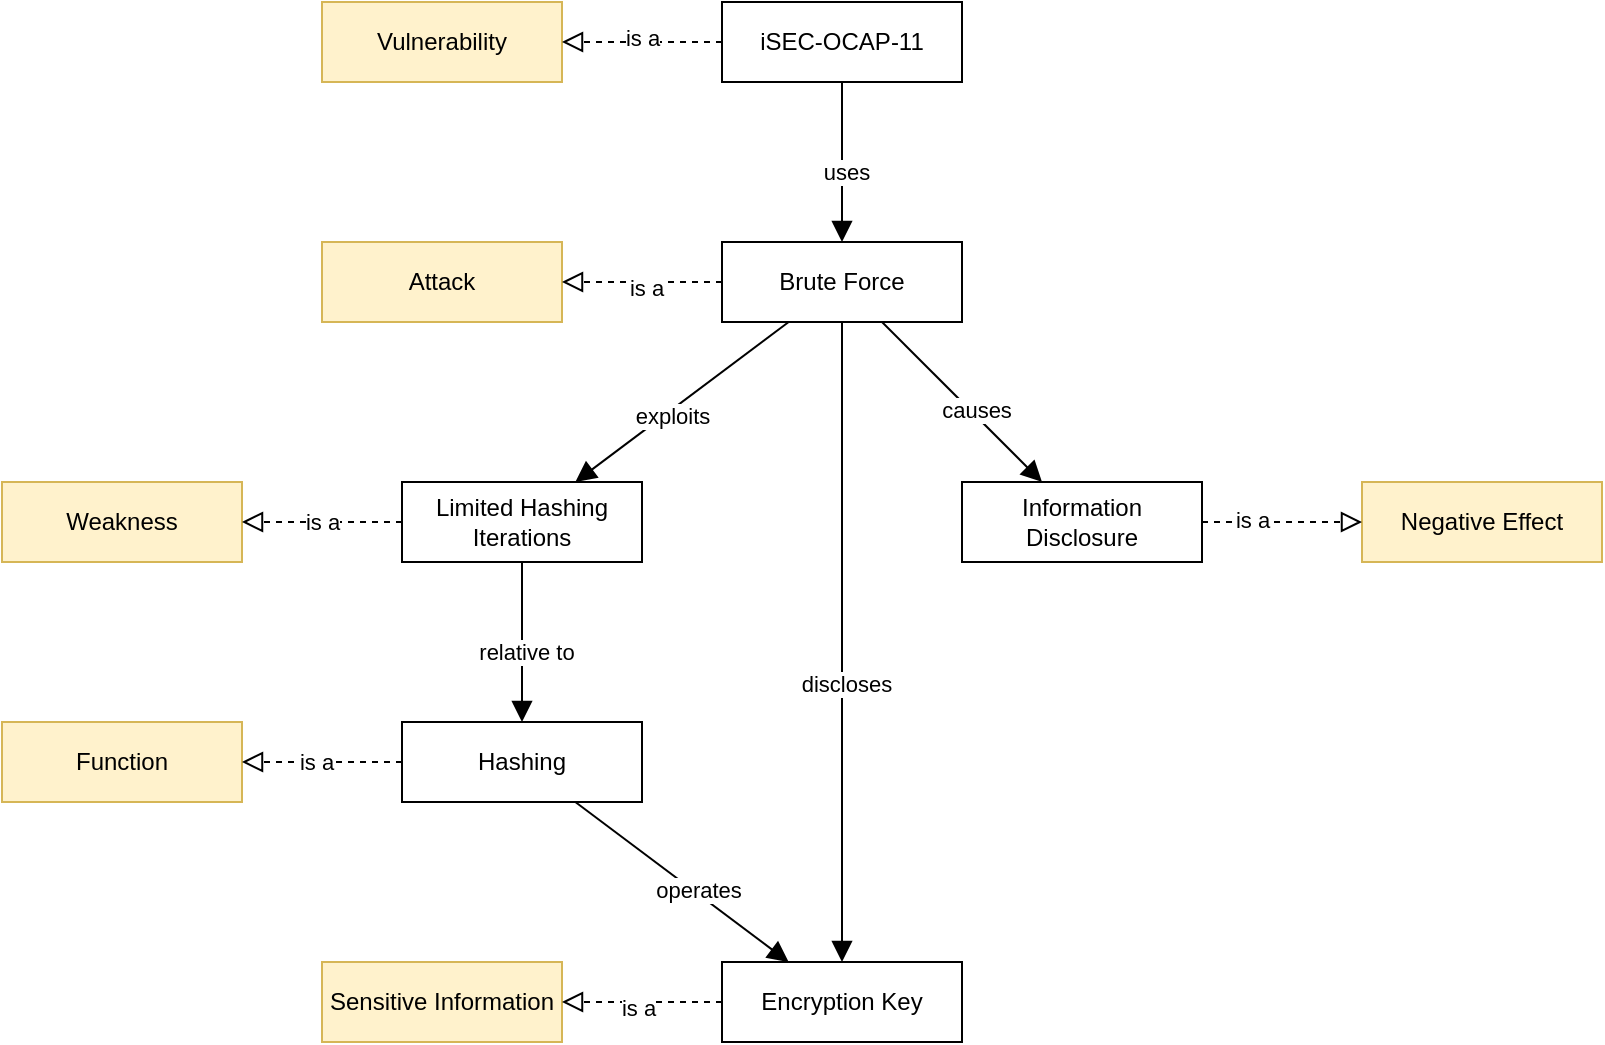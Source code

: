 <mxfile version="17.4.0" type="device"><diagram id="lwYxiysIRNTTIIULSAV2" name="Page-1"><mxGraphModel dx="1122" dy="634" grid="1" gridSize="10" guides="1" tooltips="1" connect="1" arrows="1" fold="1" page="1" pageScale="1" pageWidth="850" pageHeight="1100" math="0" shadow="0"><root><mxCell id="0"/><mxCell id="1" parent="0"/><mxCell id="G-Mf_3j2edu09l_-M8DM-1" value="Sensitive Information" style="rounded=0;whiteSpace=wrap;html=1;fillColor=#fff2cc;strokeColor=#d6b656;" vertex="1" parent="1"><mxGeometry x="400" y="640" width="120" height="40" as="geometry"/></mxCell><mxCell id="G-Mf_3j2edu09l_-M8DM-2" value="Encryption Key" style="rounded=0;whiteSpace=wrap;html=1;" vertex="1" parent="1"><mxGeometry x="600" y="640" width="120" height="40" as="geometry"/></mxCell><mxCell id="G-Mf_3j2edu09l_-M8DM-3" value="Function" style="rounded=0;whiteSpace=wrap;html=1;fillColor=#fff2cc;strokeColor=#d6b656;" vertex="1" parent="1"><mxGeometry x="240" y="520" width="120" height="40" as="geometry"/></mxCell><mxCell id="G-Mf_3j2edu09l_-M8DM-4" value="Hashing" style="rounded=0;whiteSpace=wrap;html=1;" vertex="1" parent="1"><mxGeometry x="440" y="520" width="120" height="40" as="geometry"/></mxCell><mxCell id="G-Mf_3j2edu09l_-M8DM-5" value="Weakness" style="rounded=0;whiteSpace=wrap;html=1;fillColor=#fff2cc;strokeColor=#d6b656;" vertex="1" parent="1"><mxGeometry x="240" y="400" width="120" height="40" as="geometry"/></mxCell><mxCell id="G-Mf_3j2edu09l_-M8DM-6" value="Limited Hashing Iterations" style="rounded=0;whiteSpace=wrap;html=1;" vertex="1" parent="1"><mxGeometry x="440" y="400" width="120" height="40" as="geometry"/></mxCell><mxCell id="G-Mf_3j2edu09l_-M8DM-7" value="Attack" style="rounded=0;whiteSpace=wrap;html=1;fillColor=#fff2cc;strokeColor=#d6b656;" vertex="1" parent="1"><mxGeometry x="400" y="280" width="120" height="40" as="geometry"/></mxCell><mxCell id="G-Mf_3j2edu09l_-M8DM-8" value="Brute Force" style="rounded=0;whiteSpace=wrap;html=1;" vertex="1" parent="1"><mxGeometry x="600" y="280" width="120" height="40" as="geometry"/></mxCell><mxCell id="G-Mf_3j2edu09l_-M8DM-9" value="Vulnerability" style="rounded=0;whiteSpace=wrap;html=1;fillColor=#fff2cc;strokeColor=#d6b656;" vertex="1" parent="1"><mxGeometry x="400" y="160" width="120" height="40" as="geometry"/></mxCell><mxCell id="G-Mf_3j2edu09l_-M8DM-10" value="iSEC-OCAP-11" style="rounded=0;whiteSpace=wrap;html=1;" vertex="1" parent="1"><mxGeometry x="600" y="160" width="120" height="40" as="geometry"/></mxCell><mxCell id="G-Mf_3j2edu09l_-M8DM-11" value="Negative Effect" style="rounded=0;whiteSpace=wrap;html=1;fillColor=#fff2cc;strokeColor=#d6b656;" vertex="1" parent="1"><mxGeometry x="920" y="400" width="120" height="40" as="geometry"/></mxCell><mxCell id="G-Mf_3j2edu09l_-M8DM-12" value="Information Disclosure" style="rounded=0;whiteSpace=wrap;html=1;" vertex="1" parent="1"><mxGeometry x="720" y="400" width="120" height="40" as="geometry"/></mxCell><mxCell id="G-Mf_3j2edu09l_-M8DM-14" value="" style="endArrow=block;startArrow=none;endFill=0;startFill=0;endSize=8;html=1;verticalAlign=bottom;dashed=1;labelBackgroundColor=none;rounded=0;" edge="1" parent="1" source="G-Mf_3j2edu09l_-M8DM-2" target="G-Mf_3j2edu09l_-M8DM-1"><mxGeometry width="160" relative="1" as="geometry"><mxPoint x="150" y="140" as="sourcePoint"/><mxPoint x="310" y="140" as="targetPoint"/></mxGeometry></mxCell><mxCell id="G-Mf_3j2edu09l_-M8DM-41" value="is a" style="edgeLabel;html=1;align=center;verticalAlign=middle;resizable=0;points=[];" vertex="1" connectable="0" parent="G-Mf_3j2edu09l_-M8DM-14"><mxGeometry x="0.05" y="3" relative="1" as="geometry"><mxPoint as="offset"/></mxGeometry></mxCell><mxCell id="G-Mf_3j2edu09l_-M8DM-15" value="" style="endArrow=block;startArrow=none;endFill=0;startFill=0;endSize=8;html=1;verticalAlign=bottom;dashed=1;labelBackgroundColor=none;rounded=0;" edge="1" parent="1" source="G-Mf_3j2edu09l_-M8DM-4" target="G-Mf_3j2edu09l_-M8DM-3"><mxGeometry width="160" relative="1" as="geometry"><mxPoint x="360" y="180" as="sourcePoint"/><mxPoint x="360" y="120" as="targetPoint"/></mxGeometry></mxCell><mxCell id="G-Mf_3j2edu09l_-M8DM-42" value="is a" style="edgeLabel;html=1;align=center;verticalAlign=middle;resizable=0;points=[];" vertex="1" connectable="0" parent="G-Mf_3j2edu09l_-M8DM-15"><mxGeometry x="0.075" relative="1" as="geometry"><mxPoint as="offset"/></mxGeometry></mxCell><mxCell id="G-Mf_3j2edu09l_-M8DM-16" value="" style="endArrow=block;startArrow=none;endFill=0;startFill=0;endSize=8;html=1;verticalAlign=bottom;dashed=1;labelBackgroundColor=none;rounded=0;" edge="1" parent="1" source="G-Mf_3j2edu09l_-M8DM-8" target="G-Mf_3j2edu09l_-M8DM-7"><mxGeometry width="160" relative="1" as="geometry"><mxPoint x="110" y="420" as="sourcePoint"/><mxPoint x="110" y="360" as="targetPoint"/></mxGeometry></mxCell><mxCell id="G-Mf_3j2edu09l_-M8DM-44" value="is a" style="edgeLabel;html=1;align=center;verticalAlign=middle;resizable=0;points=[];" vertex="1" connectable="0" parent="G-Mf_3j2edu09l_-M8DM-16"><mxGeometry x="-0.05" y="3" relative="1" as="geometry"><mxPoint as="offset"/></mxGeometry></mxCell><mxCell id="G-Mf_3j2edu09l_-M8DM-17" value="" style="endArrow=block;startArrow=none;endFill=0;startFill=0;endSize=8;html=1;verticalAlign=bottom;dashed=1;labelBackgroundColor=none;rounded=0;" edge="1" parent="1" source="G-Mf_3j2edu09l_-M8DM-10" target="G-Mf_3j2edu09l_-M8DM-9"><mxGeometry width="160" relative="1" as="geometry"><mxPoint x="530" y="430" as="sourcePoint"/><mxPoint x="550" y="370" as="targetPoint"/></mxGeometry></mxCell><mxCell id="G-Mf_3j2edu09l_-M8DM-45" value="is a" style="edgeLabel;html=1;align=center;verticalAlign=middle;resizable=0;points=[];" vertex="1" connectable="0" parent="G-Mf_3j2edu09l_-M8DM-17"><mxGeometry y="-2" relative="1" as="geometry"><mxPoint as="offset"/></mxGeometry></mxCell><mxCell id="G-Mf_3j2edu09l_-M8DM-18" value="" style="endArrow=block;startArrow=none;endFill=0;startFill=0;endSize=8;html=1;verticalAlign=bottom;dashed=1;labelBackgroundColor=none;rounded=0;" edge="1" parent="1" source="G-Mf_3j2edu09l_-M8DM-12" target="G-Mf_3j2edu09l_-M8DM-11"><mxGeometry width="160" relative="1" as="geometry"><mxPoint x="630" y="540" as="sourcePoint"/><mxPoint x="670" y="480" as="targetPoint"/></mxGeometry></mxCell><mxCell id="G-Mf_3j2edu09l_-M8DM-46" value="is a" style="edgeLabel;html=1;align=center;verticalAlign=middle;resizable=0;points=[];" vertex="1" connectable="0" parent="G-Mf_3j2edu09l_-M8DM-18"><mxGeometry x="-0.375" y="1" relative="1" as="geometry"><mxPoint as="offset"/></mxGeometry></mxCell><mxCell id="G-Mf_3j2edu09l_-M8DM-19" value="" style="endArrow=block;startArrow=none;endFill=0;startFill=0;endSize=8;html=1;verticalAlign=bottom;dashed=1;labelBackgroundColor=none;rounded=0;" edge="1" parent="1" source="G-Mf_3j2edu09l_-M8DM-6" target="G-Mf_3j2edu09l_-M8DM-5"><mxGeometry width="160" relative="1" as="geometry"><mxPoint x="430.5" y="550" as="sourcePoint"/><mxPoint x="424.5" y="510" as="targetPoint"/></mxGeometry></mxCell><mxCell id="G-Mf_3j2edu09l_-M8DM-43" value="is a" style="edgeLabel;html=1;align=center;verticalAlign=middle;resizable=0;points=[];" vertex="1" connectable="0" parent="G-Mf_3j2edu09l_-M8DM-19"><mxGeometry relative="1" as="geometry"><mxPoint as="offset"/></mxGeometry></mxCell><mxCell id="G-Mf_3j2edu09l_-M8DM-29" value="" style="endArrow=block;startArrow=none;endFill=1;startFill=0;endSize=8;html=1;verticalAlign=bottom;labelBackgroundColor=none;rounded=0;" edge="1" parent="1" source="G-Mf_3j2edu09l_-M8DM-10" target="G-Mf_3j2edu09l_-M8DM-8"><mxGeometry width="160" relative="1" as="geometry"><mxPoint x="700" y="200" as="sourcePoint"/><mxPoint x="860" y="200" as="targetPoint"/></mxGeometry></mxCell><mxCell id="G-Mf_3j2edu09l_-M8DM-30" value="uses" style="edgeLabel;html=1;align=center;verticalAlign=middle;resizable=0;points=[];" vertex="1" connectable="0" parent="G-Mf_3j2edu09l_-M8DM-29"><mxGeometry x="0.127" y="2" relative="1" as="geometry"><mxPoint as="offset"/></mxGeometry></mxCell><mxCell id="G-Mf_3j2edu09l_-M8DM-31" value="" style="endArrow=block;startArrow=none;endFill=1;startFill=0;endSize=8;html=1;verticalAlign=bottom;labelBackgroundColor=none;rounded=0;" edge="1" parent="1" source="G-Mf_3j2edu09l_-M8DM-8" target="G-Mf_3j2edu09l_-M8DM-6"><mxGeometry width="160" relative="1" as="geometry"><mxPoint x="830" y="490" as="sourcePoint"/><mxPoint x="590" y="370" as="targetPoint"/></mxGeometry></mxCell><mxCell id="G-Mf_3j2edu09l_-M8DM-32" value="exploits" style="edgeLabel;html=1;align=center;verticalAlign=middle;resizable=0;points=[];" vertex="1" connectable="0" parent="G-Mf_3j2edu09l_-M8DM-31"><mxGeometry x="0.127" y="2" relative="1" as="geometry"><mxPoint as="offset"/></mxGeometry></mxCell><mxCell id="G-Mf_3j2edu09l_-M8DM-33" value="" style="endArrow=block;startArrow=none;endFill=1;startFill=0;endSize=8;html=1;verticalAlign=bottom;labelBackgroundColor=none;rounded=0;" edge="1" parent="1" source="G-Mf_3j2edu09l_-M8DM-6" target="G-Mf_3j2edu09l_-M8DM-4"><mxGeometry width="160" relative="1" as="geometry"><mxPoint x="524.194" y="370" as="sourcePoint"/><mxPoint x="90" y="470" as="targetPoint"/></mxGeometry></mxCell><mxCell id="G-Mf_3j2edu09l_-M8DM-34" value="relative to" style="edgeLabel;html=1;align=center;verticalAlign=middle;resizable=0;points=[];" vertex="1" connectable="0" parent="G-Mf_3j2edu09l_-M8DM-33"><mxGeometry x="0.127" y="2" relative="1" as="geometry"><mxPoint as="offset"/></mxGeometry></mxCell><mxCell id="G-Mf_3j2edu09l_-M8DM-35" value="" style="endArrow=block;startArrow=none;endFill=1;startFill=0;endSize=8;html=1;verticalAlign=bottom;labelBackgroundColor=none;rounded=0;" edge="1" parent="1" source="G-Mf_3j2edu09l_-M8DM-4" target="G-Mf_3j2edu09l_-M8DM-2"><mxGeometry width="160" relative="1" as="geometry"><mxPoint x="330.645" y="490" as="sourcePoint"/><mxPoint x="175.806" y="370" as="targetPoint"/></mxGeometry></mxCell><mxCell id="G-Mf_3j2edu09l_-M8DM-36" value="operates" style="edgeLabel;html=1;align=center;verticalAlign=middle;resizable=0;points=[];" vertex="1" connectable="0" parent="G-Mf_3j2edu09l_-M8DM-35"><mxGeometry x="0.127" y="2" relative="1" as="geometry"><mxPoint as="offset"/></mxGeometry></mxCell><mxCell id="G-Mf_3j2edu09l_-M8DM-37" value="" style="endArrow=block;startArrow=none;endFill=1;startFill=0;endSize=8;html=1;verticalAlign=bottom;labelBackgroundColor=none;rounded=0;" edge="1" parent="1" source="G-Mf_3j2edu09l_-M8DM-8" target="G-Mf_3j2edu09l_-M8DM-2"><mxGeometry width="160" relative="1" as="geometry"><mxPoint x="175" y="330" as="sourcePoint"/><mxPoint x="325" y="210" as="targetPoint"/></mxGeometry></mxCell><mxCell id="G-Mf_3j2edu09l_-M8DM-38" value="discloses" style="edgeLabel;html=1;align=center;verticalAlign=middle;resizable=0;points=[];" vertex="1" connectable="0" parent="G-Mf_3j2edu09l_-M8DM-37"><mxGeometry x="0.127" y="2" relative="1" as="geometry"><mxPoint as="offset"/></mxGeometry></mxCell><mxCell id="G-Mf_3j2edu09l_-M8DM-39" value="" style="endArrow=block;startArrow=none;endFill=1;startFill=0;endSize=8;html=1;verticalAlign=bottom;labelBackgroundColor=none;rounded=0;" edge="1" parent="1" source="G-Mf_3j2edu09l_-M8DM-8" target="G-Mf_3j2edu09l_-M8DM-12"><mxGeometry width="160" relative="1" as="geometry"><mxPoint x="830" y="490" as="sourcePoint"/><mxPoint x="590" y="370" as="targetPoint"/></mxGeometry></mxCell><mxCell id="G-Mf_3j2edu09l_-M8DM-40" value="causes" style="edgeLabel;html=1;align=center;verticalAlign=middle;resizable=0;points=[];" vertex="1" connectable="0" parent="G-Mf_3j2edu09l_-M8DM-39"><mxGeometry x="0.127" y="2" relative="1" as="geometry"><mxPoint as="offset"/></mxGeometry></mxCell></root></mxGraphModel></diagram></mxfile>